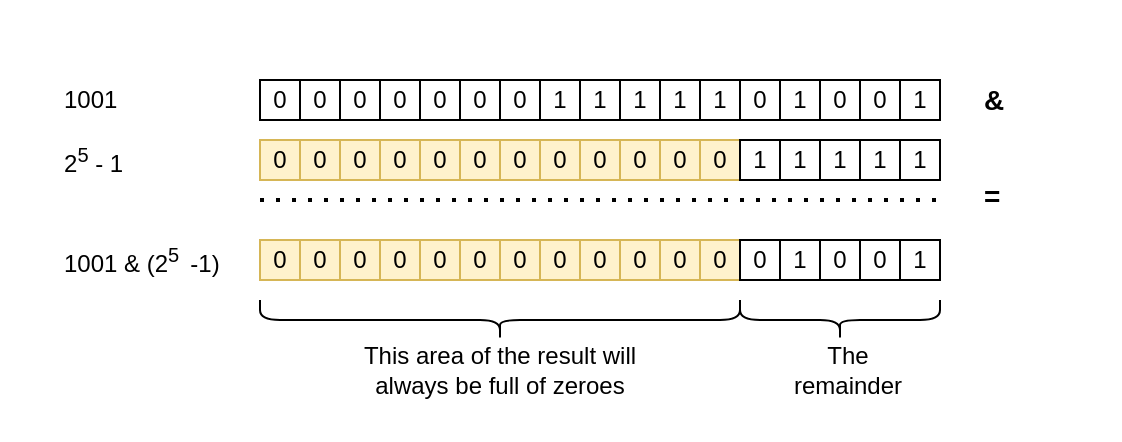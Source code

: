 <mxfile version="15.7.3" type="device"><diagram id="wZbSJIOqjsyzTKQF4Tzl" name="Page-1"><mxGraphModel dx="1749" dy="767" grid="1" gridSize="10" guides="1" tooltips="1" connect="1" arrows="1" fold="1" page="1" pageScale="1" pageWidth="827" pageHeight="1169" math="0" shadow="0"><root><mxCell id="0"/><mxCell id="1" parent="0"/><mxCell id="athf3zEJSuYzHfRWM6tv-142" value="" style="rounded=1;whiteSpace=wrap;html=1;fontSize=14;align=left;fillColor=none;strokeColor=none;" vertex="1" parent="1"><mxGeometry x="-10" y="160" width="560" height="220" as="geometry"/></mxCell><mxCell id="athf3zEJSuYzHfRWM6tv-1" value="0" style="rounded=0;whiteSpace=wrap;html=1;" vertex="1" parent="1"><mxGeometry x="120" y="200" width="20" height="20" as="geometry"/></mxCell><mxCell id="athf3zEJSuYzHfRWM6tv-17" value="0" style="rounded=0;whiteSpace=wrap;html=1;" vertex="1" parent="1"><mxGeometry x="140" y="200" width="20" height="20" as="geometry"/></mxCell><mxCell id="athf3zEJSuYzHfRWM6tv-18" value="0" style="rounded=0;whiteSpace=wrap;html=1;" vertex="1" parent="1"><mxGeometry x="160" y="200" width="20" height="20" as="geometry"/></mxCell><mxCell id="athf3zEJSuYzHfRWM6tv-19" value="0" style="rounded=0;whiteSpace=wrap;html=1;" vertex="1" parent="1"><mxGeometry x="180" y="200" width="20" height="20" as="geometry"/></mxCell><mxCell id="athf3zEJSuYzHfRWM6tv-20" value="0" style="rounded=0;whiteSpace=wrap;html=1;" vertex="1" parent="1"><mxGeometry x="200" y="200" width="20" height="20" as="geometry"/></mxCell><mxCell id="athf3zEJSuYzHfRWM6tv-21" value="0" style="rounded=0;whiteSpace=wrap;html=1;" vertex="1" parent="1"><mxGeometry x="220" y="200" width="20" height="20" as="geometry"/></mxCell><mxCell id="athf3zEJSuYzHfRWM6tv-22" value="0" style="rounded=0;whiteSpace=wrap;html=1;" vertex="1" parent="1"><mxGeometry x="240" y="200" width="20" height="20" as="geometry"/></mxCell><mxCell id="athf3zEJSuYzHfRWM6tv-23" value="1" style="rounded=0;whiteSpace=wrap;html=1;" vertex="1" parent="1"><mxGeometry x="260" y="200" width="20" height="20" as="geometry"/></mxCell><mxCell id="athf3zEJSuYzHfRWM6tv-24" value="1" style="rounded=0;whiteSpace=wrap;html=1;" vertex="1" parent="1"><mxGeometry x="280" y="200" width="20" height="20" as="geometry"/></mxCell><mxCell id="athf3zEJSuYzHfRWM6tv-25" value="1" style="rounded=0;whiteSpace=wrap;html=1;" vertex="1" parent="1"><mxGeometry x="300" y="200" width="20" height="20" as="geometry"/></mxCell><mxCell id="athf3zEJSuYzHfRWM6tv-26" value="1" style="rounded=0;whiteSpace=wrap;html=1;" vertex="1" parent="1"><mxGeometry x="320" y="200" width="20" height="20" as="geometry"/></mxCell><mxCell id="athf3zEJSuYzHfRWM6tv-27" value="1" style="rounded=0;whiteSpace=wrap;html=1;" vertex="1" parent="1"><mxGeometry x="340" y="200" width="20" height="20" as="geometry"/></mxCell><mxCell id="athf3zEJSuYzHfRWM6tv-28" value="0" style="rounded=0;whiteSpace=wrap;html=1;" vertex="1" parent="1"><mxGeometry x="360" y="200" width="20" height="20" as="geometry"/></mxCell><mxCell id="athf3zEJSuYzHfRWM6tv-29" value="1" style="rounded=0;whiteSpace=wrap;html=1;" vertex="1" parent="1"><mxGeometry x="380" y="200" width="20" height="20" as="geometry"/></mxCell><mxCell id="athf3zEJSuYzHfRWM6tv-30" value="0" style="rounded=0;whiteSpace=wrap;html=1;" vertex="1" parent="1"><mxGeometry x="400" y="200" width="20" height="20" as="geometry"/></mxCell><mxCell id="athf3zEJSuYzHfRWM6tv-48" value="0" style="rounded=0;whiteSpace=wrap;html=1;fillColor=#fff2cc;strokeColor=#d6b656;" vertex="1" parent="1"><mxGeometry x="120" y="230" width="20" height="20" as="geometry"/></mxCell><mxCell id="athf3zEJSuYzHfRWM6tv-49" value="0" style="rounded=0;whiteSpace=wrap;html=1;fillColor=#fff2cc;strokeColor=#d6b656;" vertex="1" parent="1"><mxGeometry x="140" y="230" width="20" height="20" as="geometry"/></mxCell><mxCell id="athf3zEJSuYzHfRWM6tv-50" value="0" style="rounded=0;whiteSpace=wrap;html=1;fillColor=#fff2cc;strokeColor=#d6b656;" vertex="1" parent="1"><mxGeometry x="160" y="230" width="20" height="20" as="geometry"/></mxCell><mxCell id="athf3zEJSuYzHfRWM6tv-51" value="0" style="rounded=0;whiteSpace=wrap;html=1;fillColor=#fff2cc;strokeColor=#d6b656;" vertex="1" parent="1"><mxGeometry x="180" y="230" width="20" height="20" as="geometry"/></mxCell><mxCell id="athf3zEJSuYzHfRWM6tv-52" value="0" style="rounded=0;whiteSpace=wrap;html=1;fillColor=#fff2cc;strokeColor=#d6b656;" vertex="1" parent="1"><mxGeometry x="200" y="230" width="20" height="20" as="geometry"/></mxCell><mxCell id="athf3zEJSuYzHfRWM6tv-53" value="0" style="rounded=0;whiteSpace=wrap;html=1;fillColor=#fff2cc;strokeColor=#d6b656;" vertex="1" parent="1"><mxGeometry x="220" y="230" width="20" height="20" as="geometry"/></mxCell><mxCell id="athf3zEJSuYzHfRWM6tv-54" value="0" style="rounded=0;whiteSpace=wrap;html=1;fillColor=#fff2cc;strokeColor=#d6b656;" vertex="1" parent="1"><mxGeometry x="240" y="230" width="20" height="20" as="geometry"/></mxCell><mxCell id="athf3zEJSuYzHfRWM6tv-55" value="0" style="rounded=0;whiteSpace=wrap;html=1;fillColor=#fff2cc;strokeColor=#d6b656;" vertex="1" parent="1"><mxGeometry x="260" y="230" width="20" height="20" as="geometry"/></mxCell><mxCell id="athf3zEJSuYzHfRWM6tv-56" value="0" style="rounded=0;whiteSpace=wrap;html=1;fillColor=#fff2cc;strokeColor=#d6b656;" vertex="1" parent="1"><mxGeometry x="280" y="230" width="20" height="20" as="geometry"/></mxCell><mxCell id="athf3zEJSuYzHfRWM6tv-57" value="0" style="rounded=0;whiteSpace=wrap;html=1;fillColor=#fff2cc;strokeColor=#d6b656;" vertex="1" parent="1"><mxGeometry x="300" y="230" width="20" height="20" as="geometry"/></mxCell><mxCell id="athf3zEJSuYzHfRWM6tv-58" value="0" style="rounded=0;whiteSpace=wrap;html=1;fillColor=#fff2cc;strokeColor=#d6b656;" vertex="1" parent="1"><mxGeometry x="320" y="230" width="20" height="20" as="geometry"/></mxCell><mxCell id="athf3zEJSuYzHfRWM6tv-59" value="0" style="rounded=0;whiteSpace=wrap;html=1;fillColor=#fff2cc;strokeColor=#d6b656;" vertex="1" parent="1"><mxGeometry x="340" y="230" width="20" height="20" as="geometry"/></mxCell><mxCell id="athf3zEJSuYzHfRWM6tv-60" value="1" style="rounded=0;whiteSpace=wrap;html=1;" vertex="1" parent="1"><mxGeometry x="360" y="230" width="20" height="20" as="geometry"/></mxCell><mxCell id="athf3zEJSuYzHfRWM6tv-61" value="1" style="rounded=0;whiteSpace=wrap;html=1;" vertex="1" parent="1"><mxGeometry x="380" y="230" width="20" height="20" as="geometry"/></mxCell><mxCell id="athf3zEJSuYzHfRWM6tv-62" value="1" style="rounded=0;whiteSpace=wrap;html=1;" vertex="1" parent="1"><mxGeometry x="400" y="230" width="20" height="20" as="geometry"/></mxCell><mxCell id="athf3zEJSuYzHfRWM6tv-80" value="0" style="rounded=0;whiteSpace=wrap;html=1;fillColor=#fff2cc;strokeColor=#d6b656;" vertex="1" parent="1"><mxGeometry x="120" y="280" width="20" height="20" as="geometry"/></mxCell><mxCell id="athf3zEJSuYzHfRWM6tv-81" value="0" style="rounded=0;whiteSpace=wrap;html=1;fillColor=#fff2cc;strokeColor=#d6b656;" vertex="1" parent="1"><mxGeometry x="140" y="280" width="20" height="20" as="geometry"/></mxCell><mxCell id="athf3zEJSuYzHfRWM6tv-82" value="0" style="rounded=0;whiteSpace=wrap;html=1;fillColor=#fff2cc;strokeColor=#d6b656;" vertex="1" parent="1"><mxGeometry x="160" y="280" width="20" height="20" as="geometry"/></mxCell><mxCell id="athf3zEJSuYzHfRWM6tv-83" value="0" style="rounded=0;whiteSpace=wrap;html=1;fillColor=#fff2cc;strokeColor=#d6b656;" vertex="1" parent="1"><mxGeometry x="180" y="280" width="20" height="20" as="geometry"/></mxCell><mxCell id="athf3zEJSuYzHfRWM6tv-84" value="0" style="rounded=0;whiteSpace=wrap;html=1;fillColor=#fff2cc;strokeColor=#d6b656;" vertex="1" parent="1"><mxGeometry x="200" y="280" width="20" height="20" as="geometry"/></mxCell><mxCell id="athf3zEJSuYzHfRWM6tv-85" value="0" style="rounded=0;whiteSpace=wrap;html=1;fillColor=#fff2cc;strokeColor=#d6b656;" vertex="1" parent="1"><mxGeometry x="220" y="280" width="20" height="20" as="geometry"/></mxCell><mxCell id="athf3zEJSuYzHfRWM6tv-86" value="0" style="rounded=0;whiteSpace=wrap;html=1;fillColor=#fff2cc;strokeColor=#d6b656;" vertex="1" parent="1"><mxGeometry x="240" y="280" width="20" height="20" as="geometry"/></mxCell><mxCell id="athf3zEJSuYzHfRWM6tv-87" value="0" style="rounded=0;whiteSpace=wrap;html=1;fillColor=#fff2cc;strokeColor=#d6b656;" vertex="1" parent="1"><mxGeometry x="260" y="280" width="20" height="20" as="geometry"/></mxCell><mxCell id="athf3zEJSuYzHfRWM6tv-88" value="0" style="rounded=0;whiteSpace=wrap;html=1;fillColor=#fff2cc;strokeColor=#d6b656;" vertex="1" parent="1"><mxGeometry x="280" y="280" width="20" height="20" as="geometry"/></mxCell><mxCell id="athf3zEJSuYzHfRWM6tv-89" value="0" style="rounded=0;whiteSpace=wrap;html=1;fillColor=#fff2cc;strokeColor=#d6b656;" vertex="1" parent="1"><mxGeometry x="300" y="280" width="20" height="20" as="geometry"/></mxCell><mxCell id="athf3zEJSuYzHfRWM6tv-90" value="0" style="rounded=0;whiteSpace=wrap;html=1;fillColor=#fff2cc;strokeColor=#d6b656;" vertex="1" parent="1"><mxGeometry x="320" y="280" width="20" height="20" as="geometry"/></mxCell><mxCell id="athf3zEJSuYzHfRWM6tv-91" value="0" style="rounded=0;whiteSpace=wrap;html=1;fillColor=#fff2cc;strokeColor=#d6b656;" vertex="1" parent="1"><mxGeometry x="340" y="280" width="20" height="20" as="geometry"/></mxCell><mxCell id="athf3zEJSuYzHfRWM6tv-92" value="0" style="rounded=0;whiteSpace=wrap;html=1;" vertex="1" parent="1"><mxGeometry x="360" y="280" width="20" height="20" as="geometry"/></mxCell><mxCell id="athf3zEJSuYzHfRWM6tv-93" value="1" style="rounded=0;whiteSpace=wrap;html=1;" vertex="1" parent="1"><mxGeometry x="380" y="280" width="20" height="20" as="geometry"/></mxCell><mxCell id="athf3zEJSuYzHfRWM6tv-94" value="0" style="rounded=0;whiteSpace=wrap;html=1;" vertex="1" parent="1"><mxGeometry x="400" y="280" width="20" height="20" as="geometry"/></mxCell><mxCell id="athf3zEJSuYzHfRWM6tv-112" value="" style="endArrow=none;dashed=1;html=1;dashPattern=1 3;strokeWidth=2;rounded=0;" edge="1" parent="1"><mxGeometry width="50" height="50" relative="1" as="geometry"><mxPoint x="120" y="260" as="sourcePoint"/><mxPoint x="460" y="260" as="targetPoint"/><Array as="points"><mxPoint x="170" y="260"/></Array></mxGeometry></mxCell><mxCell id="athf3zEJSuYzHfRWM6tv-114" value="0" style="rounded=0;whiteSpace=wrap;html=1;" vertex="1" parent="1"><mxGeometry x="420" y="200" width="20" height="20" as="geometry"/></mxCell><mxCell id="athf3zEJSuYzHfRWM6tv-115" value="1" style="rounded=0;whiteSpace=wrap;html=1;" vertex="1" parent="1"><mxGeometry x="440" y="200" width="20" height="20" as="geometry"/></mxCell><mxCell id="athf3zEJSuYzHfRWM6tv-116" value="1" style="rounded=0;whiteSpace=wrap;html=1;" vertex="1" parent="1"><mxGeometry x="420" y="230" width="20" height="20" as="geometry"/></mxCell><mxCell id="athf3zEJSuYzHfRWM6tv-117" value="1" style="rounded=0;whiteSpace=wrap;html=1;" vertex="1" parent="1"><mxGeometry x="440" y="230" width="20" height="20" as="geometry"/></mxCell><mxCell id="athf3zEJSuYzHfRWM6tv-118" value="0" style="rounded=0;whiteSpace=wrap;html=1;" vertex="1" parent="1"><mxGeometry x="420" y="280" width="20" height="20" as="geometry"/></mxCell><mxCell id="athf3zEJSuYzHfRWM6tv-119" value="1" style="rounded=0;whiteSpace=wrap;html=1;" vertex="1" parent="1"><mxGeometry x="440" y="280" width="20" height="20" as="geometry"/></mxCell><mxCell id="athf3zEJSuYzHfRWM6tv-120" value="1001" style="text;html=1;strokeColor=none;fillColor=none;align=left;verticalAlign=middle;whiteSpace=wrap;rounded=0;" vertex="1" parent="1"><mxGeometry x="20" y="195" width="60" height="30" as="geometry"/></mxCell><mxCell id="athf3zEJSuYzHfRWM6tv-121" value="2&lt;sup&gt;5&lt;/sup&gt; - 1" style="text;html=1;strokeColor=none;fillColor=none;align=left;verticalAlign=middle;whiteSpace=wrap;rounded=0;" vertex="1" parent="1"><mxGeometry x="20" y="225" width="60" height="30" as="geometry"/></mxCell><mxCell id="athf3zEJSuYzHfRWM6tv-122" value="&lt;div&gt;&lt;span&gt;1001 &amp;amp; (2&lt;/span&gt;&lt;sup&gt;5&amp;nbsp; &lt;/sup&gt;&lt;span&gt;-1)&lt;/span&gt;&lt;/div&gt;" style="text;html=1;strokeColor=none;fillColor=none;align=left;verticalAlign=middle;whiteSpace=wrap;rounded=0;" vertex="1" parent="1"><mxGeometry x="20" y="275" width="90" height="30" as="geometry"/></mxCell><mxCell id="athf3zEJSuYzHfRWM6tv-125" value="&lt;font style=&quot;font-size: 14px&quot;&gt;&lt;b&gt;&amp;amp;&lt;/b&gt;&lt;/font&gt;" style="text;whiteSpace=wrap;html=1;" vertex="1" parent="1"><mxGeometry x="480" y="195" width="20" height="30" as="geometry"/></mxCell><mxCell id="athf3zEJSuYzHfRWM6tv-129" value="" style="shape=curlyBracket;whiteSpace=wrap;html=1;rounded=1;align=left;rotation=-90;" vertex="1" parent="1"><mxGeometry x="230" y="200" width="20" height="240" as="geometry"/></mxCell><mxCell id="athf3zEJSuYzHfRWM6tv-130" value="This area of the result will always be full of zeroes" style="text;html=1;strokeColor=none;fillColor=none;align=center;verticalAlign=middle;whiteSpace=wrap;rounded=0;" vertex="1" parent="1"><mxGeometry x="165" y="330" width="150" height="30" as="geometry"/></mxCell><mxCell id="athf3zEJSuYzHfRWM6tv-133" value="" style="shape=curlyBracket;whiteSpace=wrap;html=1;rounded=1;align=left;rotation=-90;" vertex="1" parent="1"><mxGeometry x="400" y="270" width="20" height="100" as="geometry"/></mxCell><mxCell id="athf3zEJSuYzHfRWM6tv-138" value="The remainder" style="text;html=1;strokeColor=none;fillColor=none;align=center;verticalAlign=middle;whiteSpace=wrap;rounded=0;" vertex="1" parent="1"><mxGeometry x="384" y="330" width="60" height="30" as="geometry"/></mxCell><mxCell id="athf3zEJSuYzHfRWM6tv-140" value="&lt;font style=&quot;font-size: 14px&quot;&gt;&lt;b&gt;=&lt;/b&gt;&lt;/font&gt;" style="text;whiteSpace=wrap;html=1;" vertex="1" parent="1"><mxGeometry x="480" y="243" width="20" height="30" as="geometry"/></mxCell></root></mxGraphModel></diagram></mxfile>